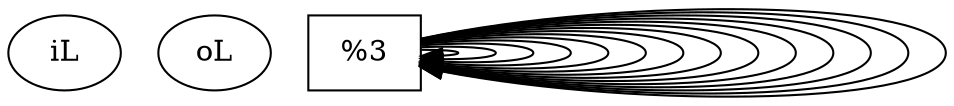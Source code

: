 digraph alpha {
	iL
	oL
	"%s" -> "%s"
	"%s" [shape=box]
	"%s" [shape=circle]
	"%s" -> "%s"
	"%s" [shape=box]
	"%s" [shape=circle]
	"%s" -> "%s"
	"%s" [shape=box]
	"%s" -> "%s"
	"%s" [shape=box]
	"%s" [shape=circle]
	"%s" -> "%s"
	"%s" [shape=box]
	"%s" [shape=circle]
	"%s" -> "%s"
	"%s" [shape=box]
	"%s" -> "%s"
	"%s" [shape=box]
	"%s" [shape=circle]
	"%s" -> "%s"
	"%s" [shape=box]
	"%s" -> "%s"
	"%s" [shape=box]
	"%s" -> "%s"
	"%s" [shape=box]
	"%s" [shape=circle]
	"%s" -> "%s"
	"%s" [shape=box]
	"%s" -> "%s"
	"%s" [shape=box]
	"%s" -> "%s"
	"%s" -> "%s"
}
